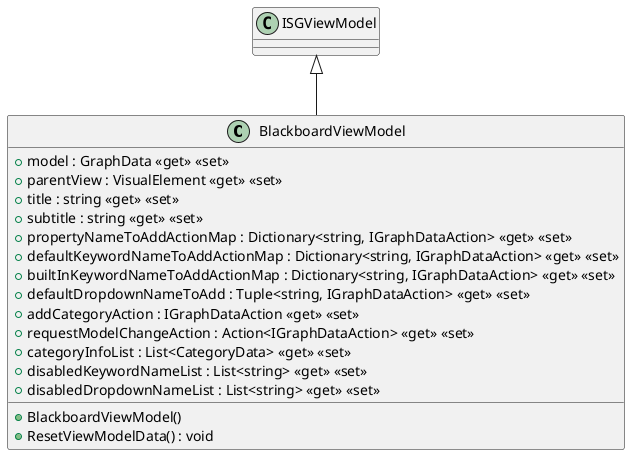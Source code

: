 @startuml
class BlackboardViewModel {
    + model : GraphData <<get>> <<set>>
    + parentView : VisualElement <<get>> <<set>>
    + title : string <<get>> <<set>>
    + subtitle : string <<get>> <<set>>
    + propertyNameToAddActionMap : Dictionary<string, IGraphDataAction> <<get>> <<set>>
    + defaultKeywordNameToAddActionMap : Dictionary<string, IGraphDataAction> <<get>> <<set>>
    + builtInKeywordNameToAddActionMap : Dictionary<string, IGraphDataAction> <<get>> <<set>>
    + defaultDropdownNameToAdd : Tuple<string, IGraphDataAction> <<get>> <<set>>
    + addCategoryAction : IGraphDataAction <<get>> <<set>>
    + requestModelChangeAction : Action<IGraphDataAction> <<get>> <<set>>
    + categoryInfoList : List<CategoryData> <<get>> <<set>>
    + disabledKeywordNameList : List<string> <<get>> <<set>>
    + disabledDropdownNameList : List<string> <<get>> <<set>>
    + BlackboardViewModel()
    + ResetViewModelData() : void
}
ISGViewModel <|-- BlackboardViewModel
@enduml
